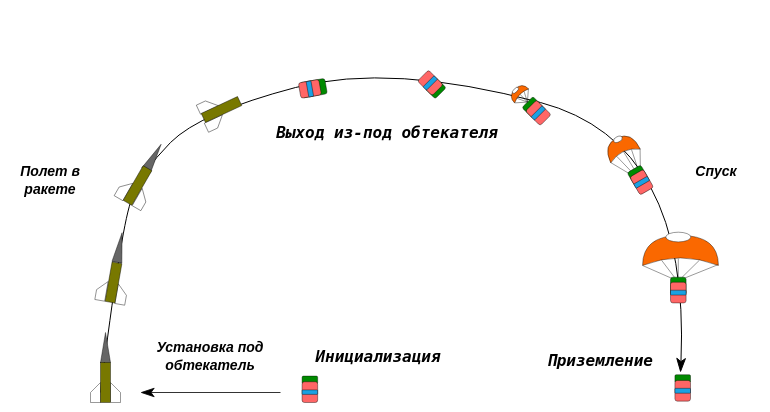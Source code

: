 <mxfile version="22.1.0" type="device">
  <diagram name="Страница — 1" id="iIF8FFKb_mntmIwKTUvF">
    <mxGraphModel dx="553" dy="292" grid="1" gridSize="10" guides="1" tooltips="1" connect="1" arrows="1" fold="1" page="1" pageScale="1" pageWidth="827" pageHeight="1169" math="0" shadow="0">
      <root>
        <mxCell id="0" />
        <mxCell id="1" parent="0" />
        <mxCell id="5rh1opG8R_a74L-gs0_g-4" value="" style="curved=1;endArrow=classicThin;html=1;rounded=0;strokeWidth=0.5;strokeColor=#000000;endFill=1;" parent="1" edge="1">
          <mxGeometry width="50" height="50" relative="1" as="geometry">
            <mxPoint x="270" y="560" as="sourcePoint" />
            <mxPoint x="560" y="550" as="targetPoint" />
            <Array as="points">
              <mxPoint x="280" y="480" />
              <mxPoint x="290" y="450" />
              <mxPoint x="320" y="420" />
              <mxPoint x="415" y="395" />
              <mxPoint x="565" y="435" />
            </Array>
          </mxGeometry>
        </mxCell>
        <mxCell id="5rh1opG8R_a74L-gs0_g-13" value="" style="group;rotation=30;strokeWidth=0.2;" parent="1" vertex="1" connectable="0">
          <mxGeometry x="285" y="432.5" width="21.25" height="35" as="geometry" />
        </mxCell>
        <mxCell id="5rh1opG8R_a74L-gs0_g-5" value="" style="triangle;whiteSpace=wrap;html=1;rotation=-60;fillColor=#666666;strokeColor=#000000;strokeWidth=0.2;" parent="5rh1opG8R_a74L-gs0_g-13" vertex="1">
          <mxGeometry x="4.06" y="7.38" width="15" height="5" as="geometry" />
        </mxCell>
        <mxCell id="5rh1opG8R_a74L-gs0_g-7" value="" style="shape=card;whiteSpace=wrap;html=1;fillColor=#ffffff;strokeColor=#000000;rotation=30;strokeWidth=0.2;" parent="5rh1opG8R_a74L-gs0_g-13" vertex="1">
          <mxGeometry x="-6" y="21" width="5" height="10" as="geometry" />
        </mxCell>
        <mxCell id="5rh1opG8R_a74L-gs0_g-10" value="" style="shape=card;whiteSpace=wrap;html=1;flipH=1;size=10;fillColor=#FFFFFF;strokeColor=#000000;rotation=30;strokeWidth=0.2;" parent="5rh1opG8R_a74L-gs0_g-13" vertex="1">
          <mxGeometry x="3" y="26" width="5" height="10" as="geometry" />
        </mxCell>
        <mxCell id="5rh1opG8R_a74L-gs0_g-12" value="" style="rounded=0;whiteSpace=wrap;html=1;fillColor=#787800;strokeColor=#000000;rotation=30;strokeWidth=0.2;" parent="5rh1opG8R_a74L-gs0_g-13" vertex="1">
          <mxGeometry x="1" y="14" width="5" height="20" as="geometry" />
        </mxCell>
        <mxCell id="5rh1opG8R_a74L-gs0_g-20" value="" style="group;rotation=0;strokeWidth=0.2;" parent="1" vertex="1" connectable="0">
          <mxGeometry x="265" y="530" width="15" height="35" as="geometry" />
        </mxCell>
        <mxCell id="5rh1opG8R_a74L-gs0_g-21" value="" style="triangle;whiteSpace=wrap;html=1;rotation=-90;fillColor=#666666;strokeColor=#000000;strokeWidth=0.2;" parent="5rh1opG8R_a74L-gs0_g-20" vertex="1">
          <mxGeometry y="5" width="15" height="5" as="geometry" />
        </mxCell>
        <mxCell id="5rh1opG8R_a74L-gs0_g-22" value="" style="shape=card;whiteSpace=wrap;html=1;fillColor=#ffffff;strokeColor=#000000;rotation=0;strokeWidth=0.2;" parent="5rh1opG8R_a74L-gs0_g-20" vertex="1">
          <mxGeometry y="25" width="5" height="10" as="geometry" />
        </mxCell>
        <mxCell id="5rh1opG8R_a74L-gs0_g-23" value="" style="shape=card;whiteSpace=wrap;html=1;flipH=1;size=10;fillColor=#FFFFFF;strokeColor=#000000;rotation=0;strokeWidth=0.2;" parent="5rh1opG8R_a74L-gs0_g-20" vertex="1">
          <mxGeometry x="10" y="25" width="5" height="10" as="geometry" />
        </mxCell>
        <mxCell id="5rh1opG8R_a74L-gs0_g-24" value="" style="rounded=0;whiteSpace=wrap;html=1;fillColor=#787800;strokeColor=#000000;rotation=0;strokeWidth=0.2;gradientColor=none;" parent="5rh1opG8R_a74L-gs0_g-20" vertex="1">
          <mxGeometry x="5" y="15" width="5" height="20" as="geometry" />
        </mxCell>
        <mxCell id="5rh1opG8R_a74L-gs0_g-35" value="" style="group;rotation=10;strokeWidth=0.2;" parent="1" vertex="1" connectable="0">
          <mxGeometry x="270" y="480" width="15" height="35" as="geometry" />
        </mxCell>
        <mxCell id="5rh1opG8R_a74L-gs0_g-36" value="" style="triangle;whiteSpace=wrap;html=1;rotation=-80;fillColor=#666666;strokeColor=#000000;strokeWidth=0.2;" parent="5rh1opG8R_a74L-gs0_g-35" vertex="1">
          <mxGeometry x="2" y="5" width="15" height="5" as="geometry" />
        </mxCell>
        <mxCell id="5rh1opG8R_a74L-gs0_g-37" value="" style="shape=card;whiteSpace=wrap;html=1;fillColor=#ffffff;strokeColor=#000000;rotation=10;strokeWidth=0.2;" parent="5rh1opG8R_a74L-gs0_g-35" vertex="1">
          <mxGeometry x="-2" y="24" width="5" height="10" as="geometry" />
        </mxCell>
        <mxCell id="5rh1opG8R_a74L-gs0_g-38" value="" style="shape=card;whiteSpace=wrap;html=1;flipH=1;size=10;fillColor=#FFFFFF;strokeColor=#000000;rotation=10;strokeWidth=0.2;" parent="5rh1opG8R_a74L-gs0_g-35" vertex="1">
          <mxGeometry x="8" y="26" width="5" height="10" as="geometry" />
        </mxCell>
        <mxCell id="5rh1opG8R_a74L-gs0_g-39" value="" style="rounded=0;whiteSpace=wrap;html=1;fillColor=#787800;strokeColor=#000000;rotation=10;strokeWidth=0.2;" parent="5rh1opG8R_a74L-gs0_g-35" vertex="1">
          <mxGeometry x="4" y="15" width="5" height="20" as="geometry" />
        </mxCell>
        <mxCell id="SsochmbF-bhOvF1tAUzd-18" value="" style="group;rotation=65;" parent="1" vertex="1" connectable="0">
          <mxGeometry x="330" y="397.5" width="15" height="35" as="geometry" />
        </mxCell>
        <mxCell id="SsochmbF-bhOvF1tAUzd-20" value="" style="shape=card;whiteSpace=wrap;html=1;fillColor=#ffffff;strokeColor=#000000;rotation=65;strokeWidth=0.2;" parent="SsochmbF-bhOvF1tAUzd-18" vertex="1">
          <mxGeometry x="-9" y="14" width="5" height="10" as="geometry" />
        </mxCell>
        <mxCell id="SsochmbF-bhOvF1tAUzd-21" value="" style="shape=card;whiteSpace=wrap;html=1;flipH=1;size=10;fillColor=#FFFFFF;strokeColor=#000000;rotation=65;strokeWidth=0.2;" parent="SsochmbF-bhOvF1tAUzd-18" vertex="1">
          <mxGeometry x="-5" y="23" width="5" height="10" as="geometry" />
        </mxCell>
        <mxCell id="SsochmbF-bhOvF1tAUzd-22" value="" style="rounded=0;whiteSpace=wrap;html=1;fillColor=#787800;strokeColor=#000000;rotation=65;strokeWidth=0.2;" parent="SsochmbF-bhOvF1tAUzd-18" vertex="1">
          <mxGeometry x="-2" y="11" width="5" height="20" as="geometry" />
        </mxCell>
        <mxCell id="SsochmbF-bhOvF1tAUzd-23" value="" style="group;rotation=45;strokeWidth=0.2;" parent="1" vertex="1" connectable="0">
          <mxGeometry x="414" y="415" width="70" height="30" as="geometry" />
        </mxCell>
        <mxCell id="SsochmbF-bhOvF1tAUzd-24" value="" style="rounded=1;whiteSpace=wrap;html=1;strokeColor=#000000;fillColor=#008a00;fontColor=#ffffff;rotation=135;strokeWidth=0.2;" parent="SsochmbF-bhOvF1tAUzd-23" vertex="1">
          <mxGeometry x="19.67" y="-10.67" width="7.79" height="7.11" as="geometry" />
        </mxCell>
        <mxCell id="SsochmbF-bhOvF1tAUzd-25" value="" style="rounded=1;whiteSpace=wrap;html=1;strokeColor=#000000;fillColor=#FF6666;fontColor=#ffffff;rotation=135;container=0;strokeWidth=0.2;" parent="SsochmbF-bhOvF1tAUzd-23" vertex="1">
          <mxGeometry x="17" y="-15" width="7.789" height="10.356" as="geometry" />
        </mxCell>
        <mxCell id="SsochmbF-bhOvF1tAUzd-26" value="" style="rounded=1;whiteSpace=wrap;html=1;strokeColor=#000000;fillColor=#1ba1e2;fontColor=#ffffff;rotation=135;container=0;strokeWidth=0.2;" parent="SsochmbF-bhOvF1tAUzd-23" vertex="1">
          <mxGeometry x="17" y="-11" width="7.789" height="2.447" as="geometry" />
        </mxCell>
        <mxCell id="6zq77xyEN3NqTNf166nb-18" value="&lt;pre style=&quot;line-height: 120%;&quot;&gt;&lt;font style=&quot;font-size: 8px;&quot;&gt;Выход из-под обтекателя&lt;/font&gt;&lt;/pre&gt;" style="text;html=1;strokeColor=none;fillColor=none;align=center;verticalAlign=middle;whiteSpace=wrap;rounded=0;strokeWidth=0.3;fontStyle=3" vertex="1" parent="SsochmbF-bhOvF1tAUzd-23">
          <mxGeometry x="-55" y="7.5" width="108.87" height="15" as="geometry" />
        </mxCell>
        <mxCell id="SsochmbF-bhOvF1tAUzd-14" value="" style="group;rotation=-10;strokeWidth=0.2;" parent="1" vertex="1" connectable="0">
          <mxGeometry x="370.79" y="400" width="60" height="30" as="geometry" />
        </mxCell>
        <mxCell id="SsochmbF-bhOvF1tAUzd-15" value="" style="rounded=1;whiteSpace=wrap;html=1;strokeColor=#000000;fillColor=#008a00;fontColor=#ffffff;rotation=80;strokeWidth=0.2;" parent="SsochmbF-bhOvF1tAUzd-14" vertex="1">
          <mxGeometry x="1.82" y="1.53" width="7.79" height="12.66" as="geometry" />
        </mxCell>
        <mxCell id="SsochmbF-bhOvF1tAUzd-16" value="" style="rounded=1;whiteSpace=wrap;html=1;strokeColor=#000000;fillColor=#FF6666;fontColor=#ffffff;rotation=80;container=0;strokeWidth=0.2;" parent="SsochmbF-bhOvF1tAUzd-14" vertex="1">
          <mxGeometry y="3" width="7.789" height="10.356" as="geometry" />
        </mxCell>
        <mxCell id="SsochmbF-bhOvF1tAUzd-17" value="" style="rounded=1;whiteSpace=wrap;html=1;strokeColor=#000000;fillColor=#1ba1e2;fontColor=#ffffff;rotation=80;container=0;strokeWidth=0.2;" parent="SsochmbF-bhOvF1tAUzd-14" vertex="1">
          <mxGeometry y="7" width="7.789" height="2.447" as="geometry" />
        </mxCell>
        <mxCell id="SsochmbF-bhOvF1tAUzd-42" value="" style="group;rotation=-135;" parent="1" vertex="1" connectable="0">
          <mxGeometry x="500" y="403.96" width="80" height="100" as="geometry" />
        </mxCell>
        <mxCell id="SsochmbF-bhOvF1tAUzd-118" value="" style="group" parent="SsochmbF-bhOvF1tAUzd-42" vertex="1" connectable="0">
          <mxGeometry x="40" y="66.04" width="40" height="14.84" as="geometry" />
        </mxCell>
        <mxCell id="SsochmbF-bhOvF1tAUzd-119" value="" style="shape=xor;whiteSpace=wrap;html=1;rotation=-90;strokeColor=#000000;strokeWidth=0.2;fillColor=#fa6800;fontColor=#000000;" parent="SsochmbF-bhOvF1tAUzd-118" vertex="1">
          <mxGeometry x="12.5" y="-0.002" width="15" height="37.93" as="geometry" />
        </mxCell>
        <mxCell id="OC54Gyg35OQLtUuTZmze-17" value="" style="group;rotation=15;" parent="SsochmbF-bhOvF1tAUzd-42" vertex="1" connectable="0">
          <mxGeometry x="32.699" y="42.704" width="14.6" height="14.599" as="geometry" />
        </mxCell>
        <mxCell id="SsochmbF-bhOvF1tAUzd-43" value="" style="rounded=1;whiteSpace=wrap;html=1;strokeColor=#000000;fillColor=#008a00;fontColor=#ffffff;rotation=-30;strokeWidth=0.2;" parent="OC54Gyg35OQLtUuTZmze-17" vertex="1">
          <mxGeometry x="2" y="1" width="7.79" height="7.5" as="geometry" />
        </mxCell>
        <mxCell id="SsochmbF-bhOvF1tAUzd-44" value="" style="rounded=1;whiteSpace=wrap;html=1;strokeColor=#000000;fillColor=#FF6666;fontColor=#ffffff;rotation=-30;container=0;strokeWidth=0.2;" parent="OC54Gyg35OQLtUuTZmze-17" vertex="1">
          <mxGeometry x="4" y="3" width="7.789" height="10.356" as="geometry" />
        </mxCell>
        <mxCell id="SsochmbF-bhOvF1tAUzd-45" value="" style="rounded=1;whiteSpace=wrap;html=1;strokeColor=#000000;fillColor=#1ba1e2;fontColor=#ffffff;rotation=-30;container=0;strokeWidth=0.2;" parent="OC54Gyg35OQLtUuTZmze-17" vertex="1">
          <mxGeometry x="4" y="7" width="7.789" height="2.447" as="geometry" />
        </mxCell>
        <mxCell id="OC54Gyg35OQLtUuTZmze-19" value="" style="group;rotation=20;" parent="SsochmbF-bhOvF1tAUzd-42" vertex="1" connectable="0">
          <mxGeometry x="21.398" y="24.103" width="18.604" height="18.604" as="geometry" />
        </mxCell>
        <mxCell id="OC54Gyg35OQLtUuTZmze-15" value="" style="shape=xor;whiteSpace=wrap;html=1;rotation=-115;strokeWidth=0.2;strokeColor=#000000;fillColor=#fa6800;fontColor=#000000;" parent="OC54Gyg35OQLtUuTZmze-19" vertex="1">
          <mxGeometry x="4" y="1" width="10" height="16.31" as="geometry" />
        </mxCell>
        <mxCell id="OC54Gyg35OQLtUuTZmze-16" value="" style="ellipse;whiteSpace=wrap;html=1;strokeColor=#000000;strokeWidth=0.2;rotation=-25;" parent="OC54Gyg35OQLtUuTZmze-19" vertex="1">
          <mxGeometry x="5" y="4" width="4.61" height="2.7" as="geometry" />
        </mxCell>
        <mxCell id="OC54Gyg35OQLtUuTZmze-20" value="" style="endArrow=none;html=1;rounded=0;strokeColor=#000000;strokeWidth=0.2;exitX=0.947;exitY=0.047;exitDx=0;exitDy=0;exitPerimeter=0;entryX=0.011;entryY=0.996;entryDx=0;entryDy=0;entryPerimeter=0;" parent="SsochmbF-bhOvF1tAUzd-42" source="SsochmbF-bhOvF1tAUzd-43" target="OC54Gyg35OQLtUuTZmze-15" edge="1">
          <mxGeometry width="50" height="50" relative="1" as="geometry">
            <mxPoint x="53.3" y="57.3" as="sourcePoint" />
            <mxPoint x="40" y="36.04" as="targetPoint" />
          </mxGeometry>
        </mxCell>
        <mxCell id="OC54Gyg35OQLtUuTZmze-21" value="" style="endArrow=none;html=1;rounded=0;strokeColor=#000000;strokeWidth=0.2;exitX=0.75;exitY=0;exitDx=0;exitDy=0;entryX=0.175;entryY=0.75;entryDx=0;entryDy=0;entryPerimeter=0;" parent="SsochmbF-bhOvF1tAUzd-42" source="SsochmbF-bhOvF1tAUzd-43" target="OC54Gyg35OQLtUuTZmze-15" edge="1">
          <mxGeometry width="50" height="50" relative="1" as="geometry">
            <mxPoint x="50" y="53" as="sourcePoint" />
            <mxPoint x="50" y="44" as="targetPoint" />
          </mxGeometry>
        </mxCell>
        <mxCell id="OC54Gyg35OQLtUuTZmze-22" value="" style="endArrow=none;html=1;rounded=0;strokeColor=#000000;strokeWidth=0.2;exitX=0.5;exitY=0;exitDx=0;exitDy=0;entryX=0.25;entryY=0.5;entryDx=0;entryDy=0;entryPerimeter=0;" parent="SsochmbF-bhOvF1tAUzd-42" source="SsochmbF-bhOvF1tAUzd-43" target="OC54Gyg35OQLtUuTZmze-15" edge="1">
          <mxGeometry width="50" height="50" relative="1" as="geometry">
            <mxPoint x="48" y="53" as="sourcePoint" />
            <mxPoint x="45" y="44" as="targetPoint" />
          </mxGeometry>
        </mxCell>
        <mxCell id="OC54Gyg35OQLtUuTZmze-23" value="" style="endArrow=none;html=1;rounded=0;strokeColor=#000000;strokeWidth=0.2;exitX=0.25;exitY=0;exitDx=0;exitDy=0;entryX=0.175;entryY=0.25;entryDx=0;entryDy=0;entryPerimeter=0;" parent="SsochmbF-bhOvF1tAUzd-42" source="SsochmbF-bhOvF1tAUzd-43" target="OC54Gyg35OQLtUuTZmze-15" edge="1">
          <mxGeometry width="50" height="50" relative="1" as="geometry">
            <mxPoint x="50.3" y="51.7" as="sourcePoint" />
            <mxPoint x="47.3" y="42.7" as="targetPoint" />
          </mxGeometry>
        </mxCell>
        <mxCell id="OC54Gyg35OQLtUuTZmze-24" value="" style="endArrow=none;html=1;rounded=0;strokeColor=#000000;strokeWidth=0.2;exitX=0.041;exitY=0.038;exitDx=0;exitDy=0;entryX=0.009;entryY=0.006;entryDx=0;entryDy=0;entryPerimeter=0;exitPerimeter=0;" parent="SsochmbF-bhOvF1tAUzd-42" source="SsochmbF-bhOvF1tAUzd-43" target="OC54Gyg35OQLtUuTZmze-15" edge="1">
          <mxGeometry width="50" height="50" relative="1" as="geometry">
            <mxPoint x="32.7" y="49.7" as="sourcePoint" />
            <mxPoint x="25.7" y="42.7" as="targetPoint" />
          </mxGeometry>
        </mxCell>
        <mxCell id="SsochmbF-bhOvF1tAUzd-46" value="" style="group;rotation=-90;" parent="1" vertex="1" connectable="0">
          <mxGeometry x="550" y="515" width="60" height="44.7" as="geometry" />
        </mxCell>
        <mxCell id="SsochmbF-bhOvF1tAUzd-47" value="" style="rounded=1;whiteSpace=wrap;html=1;strokeColor=#000000;fillColor=#008a00;fontColor=#ffffff;rotation=0;arcSize=17;strokeWidth=0.2;" parent="SsochmbF-bhOvF1tAUzd-46" vertex="1">
          <mxGeometry x="7.21" y="36.12" width="7.79" height="3.88" as="geometry" />
        </mxCell>
        <mxCell id="SsochmbF-bhOvF1tAUzd-48" value="" style="rounded=1;whiteSpace=wrap;html=1;strokeColor=#000000;fillColor=#FF6666;fontColor=#ffffff;rotation=0;container=0;strokeWidth=0.2;" parent="SsochmbF-bhOvF1tAUzd-46" vertex="1">
          <mxGeometry x="7.21" y="38.96" width="7.789" height="10.356" as="geometry" />
        </mxCell>
        <mxCell id="SsochmbF-bhOvF1tAUzd-49" value="" style="rounded=1;whiteSpace=wrap;html=1;strokeColor=#000000;fillColor=#1ba1e2;fontColor=#ffffff;rotation=0;container=0;strokeWidth=0.2;" parent="SsochmbF-bhOvF1tAUzd-46" vertex="1">
          <mxGeometry x="7.21" y="42.91" width="7.789" height="2.447" as="geometry" />
        </mxCell>
        <mxCell id="SsochmbF-bhOvF1tAUzd-37" value="" style="group;rotation=-90;" parent="SsochmbF-bhOvF1tAUzd-46" vertex="1" connectable="0">
          <mxGeometry x="-10" y="-45.15" width="62.65" height="38.96" as="geometry" />
        </mxCell>
        <mxCell id="SsochmbF-bhOvF1tAUzd-38" value="" style="rounded=1;whiteSpace=wrap;html=1;strokeColor=#000000;fillColor=#008a00;fontColor=#ffffff;rotation=0;strokeWidth=0.2;" parent="SsochmbF-bhOvF1tAUzd-37" vertex="1">
          <mxGeometry x="15" y="32.49" width="7.79" height="8.96" as="geometry" />
        </mxCell>
        <mxCell id="SsochmbF-bhOvF1tAUzd-39" value="" style="rounded=1;whiteSpace=wrap;html=1;strokeColor=#000000;fillColor=#FF6666;fontColor=#ffffff;rotation=0;container=0;strokeWidth=0.2;" parent="SsochmbF-bhOvF1tAUzd-37" vertex="1">
          <mxGeometry x="15" y="35" width="7.789" height="10.356" as="geometry" />
        </mxCell>
        <mxCell id="SsochmbF-bhOvF1tAUzd-40" value="" style="rounded=1;whiteSpace=wrap;html=1;strokeColor=#000000;fillColor=#1ba1e2;fontColor=#ffffff;rotation=0;container=0;strokeWidth=0.2;" parent="SsochmbF-bhOvF1tAUzd-37" vertex="1">
          <mxGeometry x="15" y="39" width="7.789" height="2.447" as="geometry" />
        </mxCell>
        <mxCell id="SsochmbF-bhOvF1tAUzd-120" value="" style="ellipse;whiteSpace=wrap;html=1;strokeColor=#000000;strokeWidth=0.2;" parent="SsochmbF-bhOvF1tAUzd-37" vertex="1">
          <mxGeometry x="12.65" y="10" width="12.5" height="4.84" as="geometry" />
        </mxCell>
        <mxCell id="6zq77xyEN3NqTNf166nb-19" value="Спуск" style="text;strokeColor=none;fillColor=none;align=center;verticalAlign=middle;whiteSpace=wrap;rounded=0;strokeWidth=0.3;fontStyle=3;horizontal=1;fontSize=7;" vertex="1" parent="SsochmbF-bhOvF1tAUzd-37">
          <mxGeometry x="12.65" y="-32.27" width="50" height="24.85" as="geometry" />
        </mxCell>
        <mxCell id="SsochmbF-bhOvF1tAUzd-59" value="" style="group;rotation=-135;" parent="1" vertex="1" connectable="0">
          <mxGeometry x="450" y="380" width="62.87" height="46" as="geometry" />
        </mxCell>
        <mxCell id="SsochmbF-bhOvF1tAUzd-60" value="" style="rounded=1;whiteSpace=wrap;html=1;strokeColor=#000000;fillColor=#008a00;fontColor=#ffffff;rotation=-45;strokeWidth=0.2;" parent="SsochmbF-bhOvF1tAUzd-59" vertex="1">
          <mxGeometry x="32.21" y="33.7" width="7.79" height="7.46" as="geometry" />
        </mxCell>
        <mxCell id="SsochmbF-bhOvF1tAUzd-61" value="" style="rounded=1;whiteSpace=wrap;html=1;strokeColor=#000000;fillColor=#FF6666;fontColor=#ffffff;rotation=-45;container=0;strokeWidth=0.2;" parent="SsochmbF-bhOvF1tAUzd-59" vertex="1">
          <mxGeometry x="35" y="35" width="7.789" height="10.356" as="geometry" />
        </mxCell>
        <mxCell id="SsochmbF-bhOvF1tAUzd-62" value="" style="rounded=1;whiteSpace=wrap;html=1;strokeColor=#000000;fillColor=#1ba1e2;fontColor=#ffffff;rotation=-45;container=0;strokeWidth=0.2;" parent="SsochmbF-bhOvF1tAUzd-59" vertex="1">
          <mxGeometry x="35" y="39" width="7.789" height="2.447" as="geometry" />
        </mxCell>
        <mxCell id="SsochmbF-bhOvF1tAUzd-73" value="" style="endArrow=none;html=1;rounded=0;strokeColor=#000000;strokeWidth=0.2;entryX=0;entryY=0.004;entryDx=0;entryDy=0;entryPerimeter=0;exitX=0.5;exitY=0;exitDx=0;exitDy=0;" parent="SsochmbF-bhOvF1tAUzd-59" source="SsochmbF-bhOvF1tAUzd-60" target="SsochmbF-bhOvF1tAUzd-69" edge="1">
          <mxGeometry width="50" height="50" relative="1" as="geometry">
            <mxPoint x="35.7" y="35" as="sourcePoint" />
            <mxPoint x="26.49" y="35" as="targetPoint" />
          </mxGeometry>
        </mxCell>
        <mxCell id="SsochmbF-bhOvF1tAUzd-77" value="" style="endArrow=none;html=1;rounded=0;strokeColor=#000000;strokeWidth=0.2;entryX=0.024;entryY=0.993;entryDx=0;entryDy=0;entryPerimeter=0;exitX=0.5;exitY=0;exitDx=0;exitDy=0;" parent="SsochmbF-bhOvF1tAUzd-59" source="SsochmbF-bhOvF1tAUzd-60" target="SsochmbF-bhOvF1tAUzd-69" edge="1">
          <mxGeometry width="50" height="50" relative="1" as="geometry">
            <mxPoint x="39" y="31.52" as="sourcePoint" />
            <mxPoint x="35" y="28.52" as="targetPoint" />
          </mxGeometry>
        </mxCell>
        <mxCell id="SsochmbF-bhOvF1tAUzd-78" value="" style="endArrow=none;html=1;rounded=0;strokeColor=#000000;strokeWidth=0.2;entryX=0.25;entryY=0.5;entryDx=0;entryDy=0;entryPerimeter=0;exitX=0.5;exitY=0;exitDx=0;exitDy=0;" parent="SsochmbF-bhOvF1tAUzd-59" source="SsochmbF-bhOvF1tAUzd-60" target="SsochmbF-bhOvF1tAUzd-69" edge="1">
          <mxGeometry width="50" height="50" relative="1" as="geometry">
            <mxPoint x="33.44" y="32.82" as="sourcePoint" />
            <mxPoint x="29.44" y="29.82" as="targetPoint" />
          </mxGeometry>
        </mxCell>
        <mxCell id="SsochmbF-bhOvF1tAUzd-68" value="" style="group;rotation=-45;" parent="SsochmbF-bhOvF1tAUzd-59" vertex="1" connectable="0">
          <mxGeometry x="23.49" y="25.04" width="11.51" height="9.96" as="geometry" />
        </mxCell>
        <mxCell id="SsochmbF-bhOvF1tAUzd-69" value="" style="shape=xor;whiteSpace=wrap;html=1;rotation=-135;strokeWidth=0.2;strokeColor=#000000;fillColor=#fa6800;fontColor=#000000;" parent="SsochmbF-bhOvF1tAUzd-68" vertex="1">
          <mxGeometry x="3" width="4.777" height="9.96" as="geometry" />
        </mxCell>
        <mxCell id="SsochmbF-bhOvF1tAUzd-70" value="" style="ellipse;whiteSpace=wrap;html=1;strokeColor=#000000;strokeWidth=0.2;rotation=-45;" parent="SsochmbF-bhOvF1tAUzd-68" vertex="1">
          <mxGeometry x="2" y="3" width="3.953" height="1.784" as="geometry" />
        </mxCell>
        <mxCell id="SsochmbF-bhOvF1tAUzd-82" value="" style="endArrow=none;html=1;rounded=0;strokeColor=#000000;strokeWidth=0.2;entryX=0.175;entryY=0.25;entryDx=0;entryDy=0;entryPerimeter=0;exitX=0.5;exitY=0;exitDx=0;exitDy=0;" parent="SsochmbF-bhOvF1tAUzd-59" source="SsochmbF-bhOvF1tAUzd-60" target="SsochmbF-bhOvF1tAUzd-69" edge="1">
          <mxGeometry width="50" height="50" relative="1" as="geometry">
            <mxPoint x="31.27" y="35" as="sourcePoint" />
            <mxPoint x="27.27" y="32" as="targetPoint" />
          </mxGeometry>
        </mxCell>
        <mxCell id="SsochmbF-bhOvF1tAUzd-83" value="" style="endArrow=none;html=1;rounded=0;strokeColor=#000000;strokeWidth=0.2;entryX=0.175;entryY=0.75;entryDx=0;entryDy=0;entryPerimeter=0;exitX=0.5;exitY=0;exitDx=0;exitDy=0;" parent="SsochmbF-bhOvF1tAUzd-59" source="SsochmbF-bhOvF1tAUzd-60" target="SsochmbF-bhOvF1tAUzd-69" edge="1">
          <mxGeometry width="50" height="50" relative="1" as="geometry">
            <mxPoint x="30" y="35" as="sourcePoint" />
            <mxPoint x="26.74" y="33" as="targetPoint" />
          </mxGeometry>
        </mxCell>
        <mxCell id="OC54Gyg35OQLtUuTZmze-7" value="" style="endArrow=none;html=1;rounded=0;strokeColor=#000000;strokeWidth=0.2;entryX=-0.004;entryY=0.002;entryDx=0;entryDy=0;entryPerimeter=0;exitX=0.045;exitY=0.051;exitDx=0;exitDy=0;exitPerimeter=0;" parent="1" source="SsochmbF-bhOvF1tAUzd-38" target="SsochmbF-bhOvF1tAUzd-119" edge="1">
          <mxGeometry width="50" height="50" relative="1" as="geometry">
            <mxPoint x="536" y="525.15" as="sourcePoint" />
            <mxPoint x="530" y="525.15" as="targetPoint" />
          </mxGeometry>
        </mxCell>
        <mxCell id="OC54Gyg35OQLtUuTZmze-9" value="" style="endArrow=none;html=1;rounded=0;strokeColor=#000000;strokeWidth=0.2;entryX=0.175;entryY=0.25;entryDx=0;entryDy=0;entryPerimeter=0;exitX=0.25;exitY=0;exitDx=0;exitDy=0;" parent="1" source="SsochmbF-bhOvF1tAUzd-38" target="SsochmbF-bhOvF1tAUzd-119" edge="1">
          <mxGeometry width="50" height="50" relative="1" as="geometry">
            <mxPoint x="565" y="523" as="sourcePoint" />
            <mxPoint x="551" y="507" as="targetPoint" />
          </mxGeometry>
        </mxCell>
        <mxCell id="OC54Gyg35OQLtUuTZmze-10" value="" style="endArrow=none;html=1;rounded=0;strokeColor=#000000;strokeWidth=0.2;entryX=0.224;entryY=0.471;entryDx=0;entryDy=0;entryPerimeter=0;exitX=0.5;exitY=0;exitDx=0;exitDy=0;" parent="1" source="SsochmbF-bhOvF1tAUzd-38" target="SsochmbF-bhOvF1tAUzd-119" edge="1">
          <mxGeometry width="50" height="50" relative="1" as="geometry">
            <mxPoint x="604" y="525.15" as="sourcePoint" />
            <mxPoint x="590" y="509.15" as="targetPoint" />
          </mxGeometry>
        </mxCell>
        <mxCell id="OC54Gyg35OQLtUuTZmze-12" value="" style="endArrow=none;html=1;rounded=0;strokeColor=#000000;strokeWidth=0.2;entryX=0.175;entryY=0.75;entryDx=0;entryDy=0;entryPerimeter=0;exitX=0.75;exitY=0;exitDx=0;exitDy=0;" parent="1" source="SsochmbF-bhOvF1tAUzd-38" target="SsochmbF-bhOvF1tAUzd-119" edge="1">
          <mxGeometry width="50" height="50" relative="1" as="geometry">
            <mxPoint x="567" y="522" as="sourcePoint" />
            <mxPoint x="561" y="504" as="targetPoint" />
          </mxGeometry>
        </mxCell>
        <mxCell id="OC54Gyg35OQLtUuTZmze-13" value="" style="endArrow=none;html=1;rounded=0;strokeColor=#000000;strokeWidth=0.2;entryX=0.022;entryY=0.991;entryDx=0;entryDy=0;entryPerimeter=0;exitX=0.96;exitY=0.033;exitDx=0;exitDy=0;exitPerimeter=0;" parent="1" source="SsochmbF-bhOvF1tAUzd-38" target="SsochmbF-bhOvF1tAUzd-119" edge="1">
          <mxGeometry width="50" height="50" relative="1" as="geometry">
            <mxPoint x="570" y="520" as="sourcePoint" />
            <mxPoint x="571" y="514" as="targetPoint" />
          </mxGeometry>
        </mxCell>
        <mxCell id="6zq77xyEN3NqTNf166nb-12" value="" style="group" vertex="1" connectable="0" parent="1">
          <mxGeometry x="370.79" y="551.8" width="7.79" height="13.196" as="geometry" />
        </mxCell>
        <mxCell id="6zq77xyEN3NqTNf166nb-4" value="" style="rounded=1;whiteSpace=wrap;html=1;strokeColor=#000000;fillColor=#008a00;fontColor=#ffffff;rotation=0;arcSize=17;strokeWidth=0.2;" vertex="1" parent="6zq77xyEN3NqTNf166nb-12">
          <mxGeometry width="7.79" height="3.88" as="geometry" />
        </mxCell>
        <mxCell id="6zq77xyEN3NqTNf166nb-5" value="" style="rounded=1;whiteSpace=wrap;html=1;strokeColor=#000000;fillColor=#FF6666;fontColor=#ffffff;rotation=0;container=0;strokeWidth=0.2;" vertex="1" parent="6zq77xyEN3NqTNf166nb-12">
          <mxGeometry y="2.84" width="7.789" height="10.356" as="geometry" />
        </mxCell>
        <mxCell id="6zq77xyEN3NqTNf166nb-6" value="" style="rounded=1;whiteSpace=wrap;html=1;strokeColor=#000000;fillColor=#1ba1e2;fontColor=#ffffff;rotation=0;container=0;strokeWidth=0.2;" vertex="1" parent="6zq77xyEN3NqTNf166nb-12">
          <mxGeometry y="6.89" width="7.79" height="2.25" as="geometry" />
        </mxCell>
        <mxCell id="6zq77xyEN3NqTNf166nb-13" value="" style="endArrow=classicThin;html=1;rounded=0;strokeWidth=0.4;endFill=1;" edge="1" parent="1">
          <mxGeometry width="50" height="50" relative="1" as="geometry">
            <mxPoint x="360" y="560" as="sourcePoint" />
            <mxPoint x="290" y="560" as="targetPoint" />
          </mxGeometry>
        </mxCell>
        <mxCell id="6zq77xyEN3NqTNf166nb-14" value="&lt;pre style=&quot;line-height: 120%;&quot;&gt;&lt;font style=&quot;font-size: 8px;&quot;&gt;Инициализация&lt;/font&gt;&lt;/pre&gt;" style="text;html=1;strokeColor=none;fillColor=none;align=center;verticalAlign=middle;whiteSpace=wrap;rounded=0;strokeWidth=0.3;fontStyle=3" vertex="1" parent="1">
          <mxGeometry x="378.58" y="534.92" width="60" height="15" as="geometry" />
        </mxCell>
        <mxCell id="6zq77xyEN3NqTNf166nb-16" value="Установка под обтекатель" style="text;strokeColor=none;fillColor=none;align=center;verticalAlign=middle;whiteSpace=wrap;rounded=0;strokeWidth=0.3;fontStyle=3;horizontal=1;fontSize=7;" vertex="1" parent="1">
          <mxGeometry x="290" y="530.0" width="70" height="24.85" as="geometry" />
        </mxCell>
        <mxCell id="6zq77xyEN3NqTNf166nb-17" value="Полет в ракете" style="text;strokeColor=none;fillColor=none;align=center;verticalAlign=middle;whiteSpace=wrap;rounded=0;strokeWidth=0.3;fontStyle=3;horizontal=1;fontSize=7;" vertex="1" parent="1">
          <mxGeometry x="220" y="441.54" width="50" height="24.85" as="geometry" />
        </mxCell>
        <mxCell id="6zq77xyEN3NqTNf166nb-20" value="&lt;pre style=&quot;line-height: 120%;&quot;&gt;&lt;font style=&quot;font-size: 8px;&quot;&gt;Приземление&lt;/font&gt;&lt;/pre&gt;" style="text;html=1;strokeColor=none;fillColor=none;align=center;verticalAlign=middle;whiteSpace=wrap;rounded=0;strokeWidth=0.3;fontStyle=3" vertex="1" parent="1">
          <mxGeometry x="490" y="536.8" width="60" height="15" as="geometry" />
        </mxCell>
      </root>
    </mxGraphModel>
  </diagram>
</mxfile>
